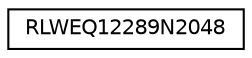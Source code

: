 digraph "Graphical Class Hierarchy"
{
 // LATEX_PDF_SIZE
  edge [fontname="Helvetica",fontsize="10",labelfontname="Helvetica",labelfontsize="10"];
  node [fontname="Helvetica",fontsize="10",shape=record];
  rankdir="LR";
  Node0 [label="RLWEQ12289N2048",height=0.2,width=0.4,color="black", fillcolor="white", style="filled",URL="$class_r_l_w_e_q12289_n2048.html",tooltip="The NewHope FFT using a modulus of 12289 with 2048 coefficients"];
}
